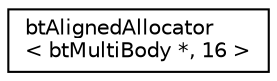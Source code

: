 digraph "Graphical Class Hierarchy"
{
  edge [fontname="Helvetica",fontsize="10",labelfontname="Helvetica",labelfontsize="10"];
  node [fontname="Helvetica",fontsize="10",shape=record];
  rankdir="LR";
  Node1 [label="btAlignedAllocator\l\< btMultiBody *, 16 \>",height=0.2,width=0.4,color="black", fillcolor="white", style="filled",URL="$classbt_aligned_allocator.html"];
}
